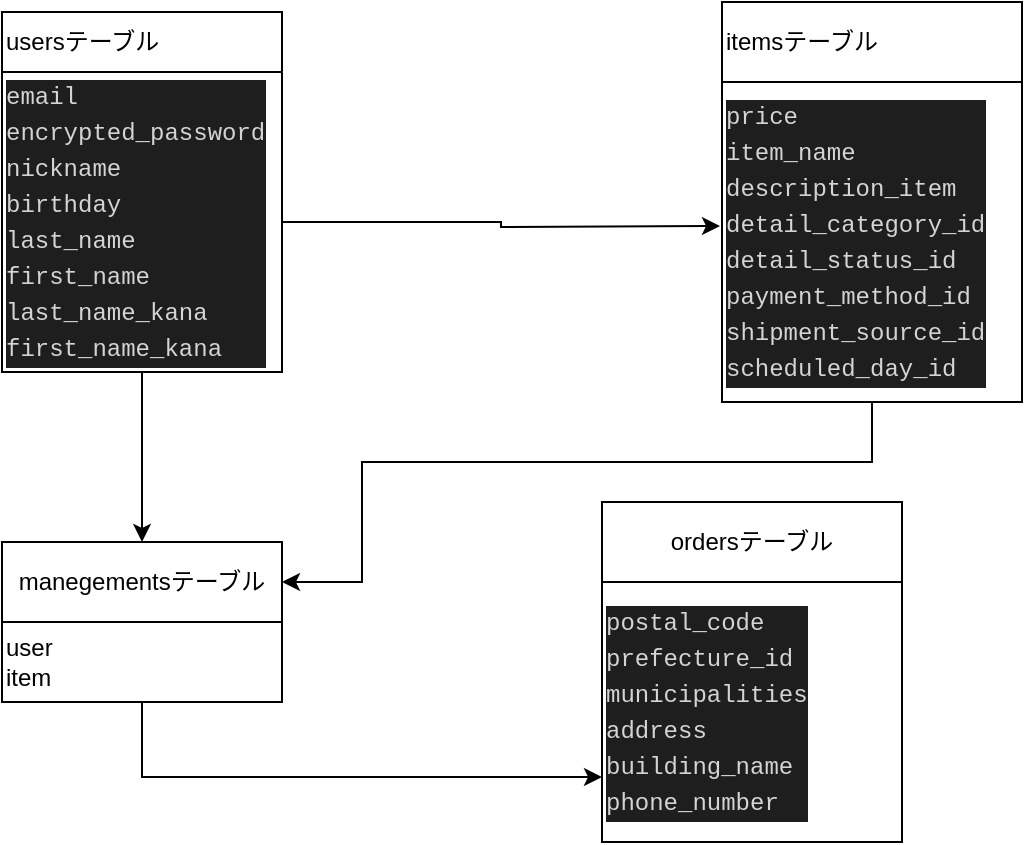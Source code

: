 <mxfile>
    <diagram id="gzY923nyXXnyxxWyLKbQ" name="ページ1">
        <mxGraphModel dx="724" dy="680" grid="1" gridSize="10" guides="1" tooltips="1" connect="1" arrows="1" fold="1" page="1" pageScale="1" pageWidth="827" pageHeight="1169" math="0" shadow="0">
            <root>
                <mxCell id="0"/>
                <mxCell id="1" parent="0"/>
                <object label="usersテーブル" id="2">
                    <mxCell style="rounded=0;whiteSpace=wrap;html=1;align=left;" parent="1" vertex="1">
                        <mxGeometry x="70" y="65" width="140" height="30" as="geometry"/>
                    </mxCell>
                </object>
                <mxCell id="36" style="edgeStyle=orthogonalEdgeStyle;rounded=0;orthogonalLoop=1;jettySize=auto;html=1;exitX=0.5;exitY=1;exitDx=0;exitDy=0;entryX=0.5;entryY=0;entryDx=0;entryDy=0;" parent="1" source="3" target="19" edge="1">
                    <mxGeometry relative="1" as="geometry"/>
                </mxCell>
                <mxCell id="37" style="edgeStyle=orthogonalEdgeStyle;rounded=0;orthogonalLoop=1;jettySize=auto;html=1;exitX=1;exitY=0.5;exitDx=0;exitDy=0;" parent="1" source="3" edge="1">
                    <mxGeometry relative="1" as="geometry">
                        <mxPoint x="429" y="172" as="targetPoint"/>
                    </mxGeometry>
                </mxCell>
                <mxCell id="3" value="&lt;div style=&quot;color: rgb(212 , 212 , 212) ; background-color: rgb(30 , 30 , 30) ; font-family: &amp;#34;menlo&amp;#34; , &amp;#34;monaco&amp;#34; , &amp;#34;courier new&amp;#34; , monospace ; line-height: 18px&quot;&gt;email&lt;/div&gt;&lt;div style=&quot;color: rgb(212 , 212 , 212) ; background-color: rgb(30 , 30 , 30) ; font-family: &amp;#34;menlo&amp;#34; , &amp;#34;monaco&amp;#34; , &amp;#34;courier new&amp;#34; , monospace ; line-height: 18px&quot;&gt;&lt;div style=&quot;font-family: &amp;#34;menlo&amp;#34; , &amp;#34;monaco&amp;#34; , &amp;#34;courier new&amp;#34; , monospace ; line-height: 18px&quot;&gt;encrypted_password&lt;/div&gt;&lt;div style=&quot;font-family: &amp;#34;menlo&amp;#34; , &amp;#34;monaco&amp;#34; , &amp;#34;courier new&amp;#34; , monospace ; line-height: 18px&quot;&gt;&lt;div style=&quot;font-family: &amp;#34;menlo&amp;#34; , &amp;#34;monaco&amp;#34; , &amp;#34;courier new&amp;#34; , monospace ; line-height: 18px&quot;&gt;nickname&lt;/div&gt;&lt;div style=&quot;font-family: &amp;#34;menlo&amp;#34; , &amp;#34;monaco&amp;#34; , &amp;#34;courier new&amp;#34; , monospace ; line-height: 18px&quot;&gt;&lt;div style=&quot;line-height: 18px&quot;&gt;birthday&lt;/div&gt;&lt;div style=&quot;line-height: 18px&quot;&gt;&lt;div style=&quot;line-height: 18px&quot;&gt;last_name&lt;/div&gt;&lt;div style=&quot;line-height: 18px&quot;&gt;&lt;div style=&quot;line-height: 18px&quot;&gt;first_name&lt;/div&gt;&lt;div style=&quot;line-height: 18px&quot;&gt;&lt;div style=&quot;line-height: 18px&quot;&gt;last_name_kana&lt;/div&gt;&lt;div style=&quot;line-height: 18px&quot;&gt;&lt;div style=&quot;line-height: 18px&quot;&gt;first_name_kana&lt;/div&gt;&lt;/div&gt;&lt;/div&gt;&lt;/div&gt;&lt;/div&gt;&lt;/div&gt;&lt;/div&gt;&lt;/div&gt;" style="rounded=0;whiteSpace=wrap;html=1;align=left;" parent="1" vertex="1">
                    <mxGeometry x="70" y="95" width="140" height="150" as="geometry"/>
                </mxCell>
                <object label="itemsテーブル" id="8">
                    <mxCell style="rounded=0;whiteSpace=wrap;html=1;align=left;" parent="1" vertex="1">
                        <mxGeometry x="430" y="60" width="150" height="40" as="geometry"/>
                    </mxCell>
                </object>
                <mxCell id="35" style="edgeStyle=orthogonalEdgeStyle;rounded=0;orthogonalLoop=1;jettySize=auto;html=1;exitX=0.5;exitY=1;exitDx=0;exitDy=0;entryX=1;entryY=0.5;entryDx=0;entryDy=0;" parent="1" source="10" target="19" edge="1">
                    <mxGeometry relative="1" as="geometry">
                        <Array as="points">
                            <mxPoint x="505" y="290"/>
                            <mxPoint x="250" y="290"/>
                            <mxPoint x="250" y="350"/>
                        </Array>
                    </mxGeometry>
                </mxCell>
                <object label="&lt;div style=&quot;color: rgb(212 , 212 , 212) ; background-color: rgb(30 , 30 , 30) ; font-family: &amp;#34;menlo&amp;#34; , &amp;#34;monaco&amp;#34; , &amp;#34;courier new&amp;#34; , monospace ; line-height: 18px&quot;&gt;price&lt;/div&gt;&lt;div style=&quot;color: rgb(212 , 212 , 212) ; background-color: rgb(30 , 30 , 30) ; font-family: &amp;#34;menlo&amp;#34; , &amp;#34;monaco&amp;#34; , &amp;#34;courier new&amp;#34; , monospace ; line-height: 18px&quot;&gt;&lt;div style=&quot;font-family: &amp;#34;menlo&amp;#34; , &amp;#34;monaco&amp;#34; , &amp;#34;courier new&amp;#34; , monospace ; line-height: 18px&quot;&gt;item_name&lt;/div&gt;&lt;div style=&quot;font-family: &amp;#34;menlo&amp;#34; , &amp;#34;monaco&amp;#34; , &amp;#34;courier new&amp;#34; , monospace ; line-height: 18px&quot;&gt;&lt;div style=&quot;line-height: 18px&quot;&gt;description_item&lt;/div&gt;&lt;div style=&quot;line-height: 18px&quot;&gt;&lt;div style=&quot;line-height: 18px&quot;&gt;detail_category_id&lt;/div&gt;&lt;div style=&quot;line-height: 18px&quot;&gt;&lt;div style=&quot;line-height: 18px&quot;&gt;detail_status_id&lt;/div&gt;&lt;/div&gt;&lt;/div&gt;&lt;/div&gt;&lt;div style=&quot;font-family: &amp;#34;menlo&amp;#34; , &amp;#34;monaco&amp;#34; , &amp;#34;courier new&amp;#34; , monospace ; line-height: 18px&quot;&gt;&lt;div style=&quot;line-height: 18px&quot;&gt;payment_method_id&lt;/div&gt;&lt;div style=&quot;line-height: 18px&quot;&gt;&lt;div style=&quot;line-height: 18px&quot;&gt;shipment_source_id&lt;/div&gt;&lt;div style=&quot;line-height: 18px&quot;&gt;&lt;div style=&quot;line-height: 18px&quot;&gt;scheduled_day_id&lt;/div&gt;&lt;/div&gt;&lt;/div&gt;&lt;/div&gt;&lt;/div&gt;" id="10">
                    <mxCell style="rounded=0;whiteSpace=wrap;html=1;align=left;" parent="1" vertex="1">
                        <mxGeometry x="430" y="100" width="150" height="160" as="geometry"/>
                    </mxCell>
                </object>
                <object label="manegementsテーブル" id="19">
                    <mxCell style="rounded=0;whiteSpace=wrap;html=1;" parent="1" vertex="1">
                        <mxGeometry x="70" y="330" width="140" height="40" as="geometry"/>
                    </mxCell>
                </object>
                <mxCell id="34" style="edgeStyle=orthogonalEdgeStyle;rounded=0;orthogonalLoop=1;jettySize=auto;html=1;exitX=0.5;exitY=1;exitDx=0;exitDy=0;entryX=0;entryY=0.75;entryDx=0;entryDy=0;" parent="1" source="24" target="27" edge="1">
                    <mxGeometry relative="1" as="geometry"/>
                </mxCell>
                <object label="user&lt;br&gt;&lt;div&gt;&lt;span&gt;item&lt;/span&gt;&lt;/div&gt;" id="24">
                    <mxCell style="rounded=0;whiteSpace=wrap;html=1;align=left;" parent="1" vertex="1">
                        <mxGeometry x="70" y="370" width="140" height="40" as="geometry"/>
                    </mxCell>
                </object>
                <object label="ordersテーブル" id="26">
                    <mxCell style="rounded=0;whiteSpace=wrap;html=1;" parent="1" vertex="1">
                        <mxGeometry x="370" y="310" width="150" height="40" as="geometry"/>
                    </mxCell>
                </object>
                <object label="&lt;div style=&quot;color: rgb(212 , 212 , 212) ; background-color: rgb(30 , 30 , 30) ; font-family: &amp;#34;menlo&amp;#34; , &amp;#34;monaco&amp;#34; , &amp;#34;courier new&amp;#34; , monospace ; line-height: 18px&quot;&gt;postal_code&lt;/div&gt;&lt;div style=&quot;color: rgb(212 , 212 , 212) ; background-color: rgb(30 , 30 , 30) ; font-family: &amp;#34;menlo&amp;#34; , &amp;#34;monaco&amp;#34; , &amp;#34;courier new&amp;#34; , monospace ; line-height: 18px&quot;&gt;&lt;div style=&quot;line-height: 18px&quot;&gt;prefecture_id&lt;/div&gt;&lt;div style=&quot;line-height: 18px&quot;&gt;&lt;div style=&quot;line-height: 18px&quot;&gt;municipalities&lt;/div&gt;&lt;div style=&quot;line-height: 18px&quot;&gt;&lt;div style=&quot;line-height: 18px&quot;&gt;address&lt;/div&gt;&lt;div style=&quot;line-height: 18px&quot;&gt;&lt;div style=&quot;line-height: 18px&quot;&gt;building_name&lt;/div&gt;&lt;div style=&quot;line-height: 18px&quot;&gt;&lt;div style=&quot;line-height: 18px&quot;&gt;phone_number&lt;/div&gt;&lt;/div&gt;&lt;/div&gt;&lt;/div&gt;&lt;/div&gt;&lt;/div&gt;" id="27">
                    <mxCell style="rounded=0;whiteSpace=wrap;html=1;align=left;" parent="1" vertex="1">
                        <mxGeometry x="370" y="350" width="150" height="130" as="geometry"/>
                    </mxCell>
                </object>
            </root>
        </mxGraphModel>
    </diagram>
</mxfile>
